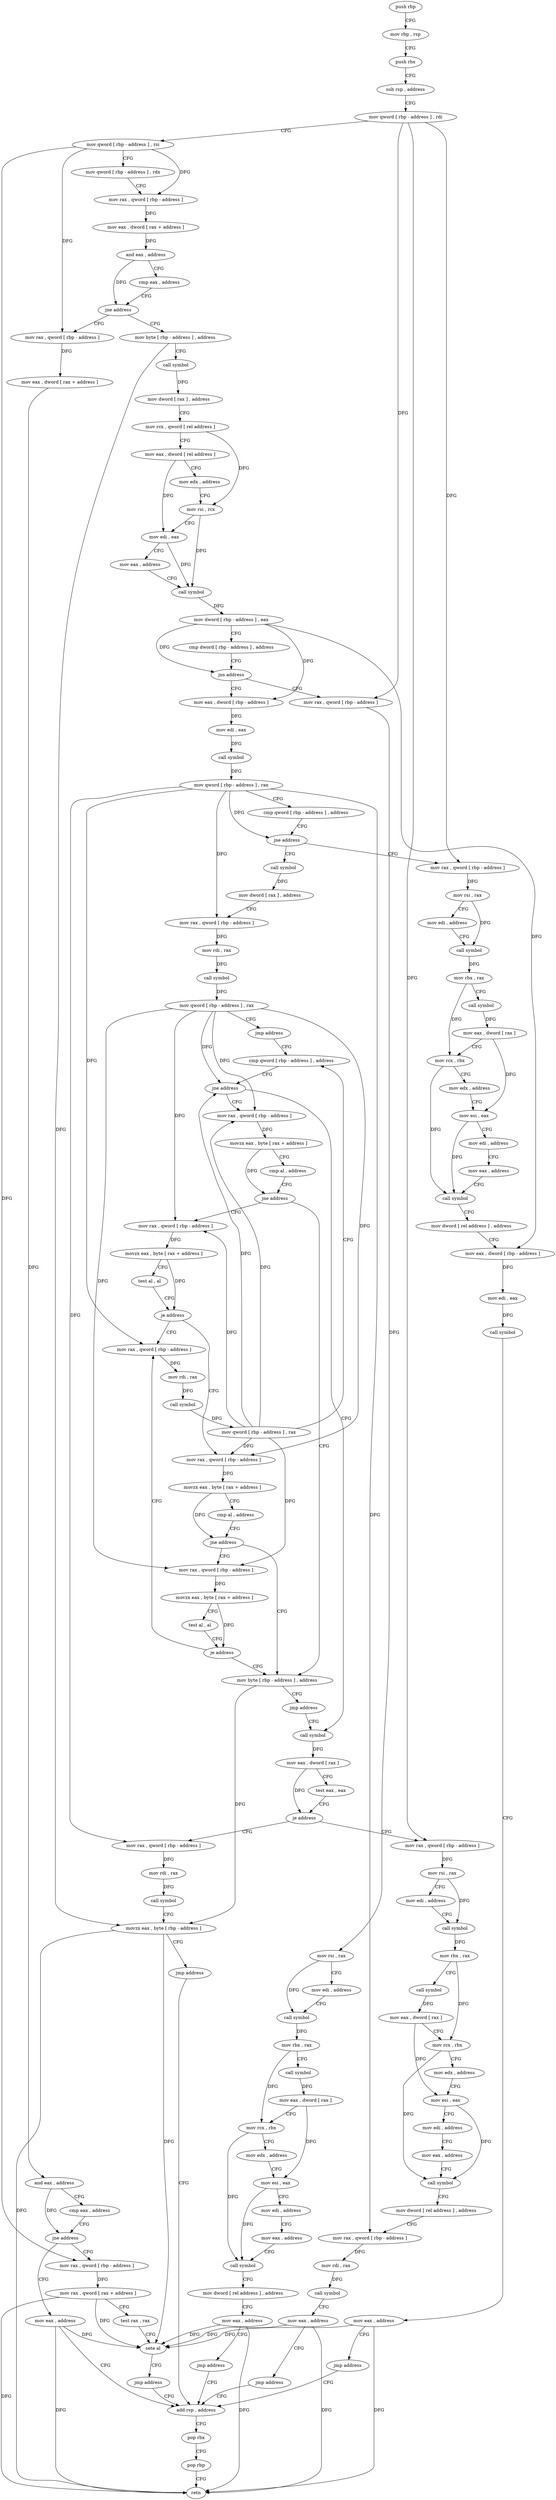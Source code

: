 digraph "func" {
"4215706" [label = "push rbp" ]
"4215707" [label = "mov rbp , rsp" ]
"4215710" [label = "push rbx" ]
"4215711" [label = "sub rsp , address" ]
"4215715" [label = "mov qword [ rbp - address ] , rdi" ]
"4215719" [label = "mov qword [ rbp - address ] , rsi" ]
"4215723" [label = "mov qword [ rbp - address ] , rdx" ]
"4215727" [label = "mov rax , qword [ rbp - address ]" ]
"4215731" [label = "mov eax , dword [ rax + address ]" ]
"4215734" [label = "and eax , address" ]
"4215739" [label = "cmp eax , address" ]
"4215744" [label = "jne address" ]
"4216198" [label = "mov rax , qword [ rbp - address ]" ]
"4215750" [label = "mov byte [ rbp - address ] , address" ]
"4216202" [label = "mov eax , dword [ rax + address ]" ]
"4216205" [label = "and eax , address" ]
"4216210" [label = "cmp eax , address" ]
"4216215" [label = "jne address" ]
"4216233" [label = "mov eax , address" ]
"4216217" [label = "mov rax , qword [ rbp - address ]" ]
"4215754" [label = "call symbol" ]
"4215759" [label = "mov dword [ rax ] , address" ]
"4215765" [label = "mov rcx , qword [ rel address ]" ]
"4215772" [label = "mov eax , dword [ rel address ]" ]
"4215778" [label = "mov edx , address" ]
"4215783" [label = "mov rsi , rcx" ]
"4215786" [label = "mov edi , eax" ]
"4215788" [label = "mov eax , address" ]
"4215793" [label = "call symbol" ]
"4215798" [label = "mov dword [ rbp - address ] , eax" ]
"4215801" [label = "cmp dword [ rbp - address ] , address" ]
"4215805" [label = "jns address" ]
"4215879" [label = "mov eax , dword [ rbp - address ]" ]
"4215807" [label = "mov rax , qword [ rbp - address ]" ]
"4216238" [label = "add rsp , address" ]
"4216221" [label = "mov rax , qword [ rax + address ]" ]
"4216225" [label = "test rax , rax" ]
"4216228" [label = "sete al" ]
"4216231" [label = "jmp address" ]
"4215882" [label = "mov edi , eax" ]
"4215884" [label = "call symbol" ]
"4215889" [label = "mov qword [ rbp - address ] , rax" ]
"4215893" [label = "cmp qword [ rbp - address ] , address" ]
"4215898" [label = "jne address" ]
"4215982" [label = "call symbol" ]
"4215900" [label = "mov rax , qword [ rbp - address ]" ]
"4215811" [label = "mov rsi , rax" ]
"4215814" [label = "mov edi , address" ]
"4215819" [label = "call symbol" ]
"4215824" [label = "mov rbx , rax" ]
"4215827" [label = "call symbol" ]
"4215832" [label = "mov eax , dword [ rax ]" ]
"4215834" [label = "mov rcx , rbx" ]
"4215837" [label = "mov edx , address" ]
"4215842" [label = "mov esi , eax" ]
"4215844" [label = "mov edi , address" ]
"4215849" [label = "mov eax , address" ]
"4215854" [label = "call symbol" ]
"4215859" [label = "mov dword [ rel address ] , address" ]
"4215869" [label = "mov eax , address" ]
"4215874" [label = "jmp address" ]
"4216242" [label = "pop rbx" ]
"4216243" [label = "pop rbp" ]
"4216244" [label = "retn" ]
"4215987" [label = "mov dword [ rax ] , address" ]
"4215993" [label = "mov rax , qword [ rbp - address ]" ]
"4215997" [label = "mov rdi , rax" ]
"4216000" [label = "call symbol" ]
"4216005" [label = "mov qword [ rbp - address ] , rax" ]
"4216009" [label = "jmp address" ]
"4216081" [label = "cmp qword [ rbp - address ] , address" ]
"4215904" [label = "mov rsi , rax" ]
"4215907" [label = "mov edi , address" ]
"4215912" [label = "call symbol" ]
"4215917" [label = "mov rbx , rax" ]
"4215920" [label = "call symbol" ]
"4215925" [label = "mov eax , dword [ rax ]" ]
"4215927" [label = "mov rcx , rbx" ]
"4215930" [label = "mov edx , address" ]
"4215935" [label = "mov esi , eax" ]
"4215937" [label = "mov edi , address" ]
"4215942" [label = "mov eax , address" ]
"4215947" [label = "call symbol" ]
"4215952" [label = "mov dword [ rel address ] , address" ]
"4215962" [label = "mov eax , dword [ rbp - address ]" ]
"4215965" [label = "mov edi , eax" ]
"4215967" [label = "call symbol" ]
"4215972" [label = "mov eax , address" ]
"4215977" [label = "jmp address" ]
"4216086" [label = "jne address" ]
"4216011" [label = "mov rax , qword [ rbp - address ]" ]
"4216088" [label = "call symbol" ]
"4216015" [label = "movzx eax , byte [ rax + address ]" ]
"4216019" [label = "cmp al , address" ]
"4216021" [label = "jne address" ]
"4216059" [label = "mov byte [ rbp - address ] , address" ]
"4216023" [label = "mov rax , qword [ rbp - address ]" ]
"4216093" [label = "mov eax , dword [ rax ]" ]
"4216095" [label = "test eax , eax" ]
"4216097" [label = "je address" ]
"4216180" [label = "mov rax , qword [ rbp - address ]" ]
"4216099" [label = "mov rax , qword [ rbp - address ]" ]
"4216063" [label = "jmp address" ]
"4216027" [label = "movzx eax , byte [ rax + address ]" ]
"4216031" [label = "test al , al" ]
"4216033" [label = "je address" ]
"4216065" [label = "mov rax , qword [ rbp - address ]" ]
"4216035" [label = "mov rax , qword [ rbp - address ]" ]
"4216184" [label = "mov rdi , rax" ]
"4216187" [label = "call symbol" ]
"4216192" [label = "movzx eax , byte [ rbp - address ]" ]
"4216196" [label = "jmp address" ]
"4216103" [label = "mov rsi , rax" ]
"4216106" [label = "mov edi , address" ]
"4216111" [label = "call symbol" ]
"4216116" [label = "mov rbx , rax" ]
"4216119" [label = "call symbol" ]
"4216124" [label = "mov eax , dword [ rax ]" ]
"4216126" [label = "mov rcx , rbx" ]
"4216129" [label = "mov edx , address" ]
"4216134" [label = "mov esi , eax" ]
"4216136" [label = "mov edi , address" ]
"4216141" [label = "mov eax , address" ]
"4216146" [label = "call symbol" ]
"4216151" [label = "mov dword [ rel address ] , address" ]
"4216161" [label = "mov rax , qword [ rbp - address ]" ]
"4216165" [label = "mov rdi , rax" ]
"4216168" [label = "call symbol" ]
"4216173" [label = "mov eax , address" ]
"4216178" [label = "jmp address" ]
"4216069" [label = "mov rdi , rax" ]
"4216072" [label = "call symbol" ]
"4216077" [label = "mov qword [ rbp - address ] , rax" ]
"4216039" [label = "movzx eax , byte [ rax + address ]" ]
"4216043" [label = "cmp al , address" ]
"4216045" [label = "jne address" ]
"4216047" [label = "mov rax , qword [ rbp - address ]" ]
"4216051" [label = "movzx eax , byte [ rax + address ]" ]
"4216055" [label = "test al , al" ]
"4216057" [label = "je address" ]
"4215706" -> "4215707" [ label = "CFG" ]
"4215707" -> "4215710" [ label = "CFG" ]
"4215710" -> "4215711" [ label = "CFG" ]
"4215711" -> "4215715" [ label = "CFG" ]
"4215715" -> "4215719" [ label = "CFG" ]
"4215715" -> "4215807" [ label = "DFG" ]
"4215715" -> "4215900" [ label = "DFG" ]
"4215715" -> "4216099" [ label = "DFG" ]
"4215719" -> "4215723" [ label = "CFG" ]
"4215719" -> "4215727" [ label = "DFG" ]
"4215719" -> "4216198" [ label = "DFG" ]
"4215719" -> "4216217" [ label = "DFG" ]
"4215723" -> "4215727" [ label = "CFG" ]
"4215727" -> "4215731" [ label = "DFG" ]
"4215731" -> "4215734" [ label = "DFG" ]
"4215734" -> "4215739" [ label = "CFG" ]
"4215734" -> "4215744" [ label = "DFG" ]
"4215739" -> "4215744" [ label = "CFG" ]
"4215744" -> "4216198" [ label = "CFG" ]
"4215744" -> "4215750" [ label = "CFG" ]
"4216198" -> "4216202" [ label = "DFG" ]
"4215750" -> "4215754" [ label = "CFG" ]
"4215750" -> "4216192" [ label = "DFG" ]
"4216202" -> "4216205" [ label = "DFG" ]
"4216205" -> "4216210" [ label = "CFG" ]
"4216205" -> "4216215" [ label = "DFG" ]
"4216210" -> "4216215" [ label = "CFG" ]
"4216215" -> "4216233" [ label = "CFG" ]
"4216215" -> "4216217" [ label = "CFG" ]
"4216233" -> "4216238" [ label = "CFG" ]
"4216233" -> "4216228" [ label = "DFG" ]
"4216233" -> "4216244" [ label = "DFG" ]
"4216217" -> "4216221" [ label = "DFG" ]
"4215754" -> "4215759" [ label = "DFG" ]
"4215759" -> "4215765" [ label = "CFG" ]
"4215765" -> "4215772" [ label = "CFG" ]
"4215765" -> "4215783" [ label = "DFG" ]
"4215772" -> "4215778" [ label = "CFG" ]
"4215772" -> "4215786" [ label = "DFG" ]
"4215778" -> "4215783" [ label = "CFG" ]
"4215783" -> "4215786" [ label = "CFG" ]
"4215783" -> "4215793" [ label = "DFG" ]
"4215786" -> "4215788" [ label = "CFG" ]
"4215786" -> "4215793" [ label = "DFG" ]
"4215788" -> "4215793" [ label = "CFG" ]
"4215793" -> "4215798" [ label = "DFG" ]
"4215798" -> "4215801" [ label = "CFG" ]
"4215798" -> "4215805" [ label = "DFG" ]
"4215798" -> "4215879" [ label = "DFG" ]
"4215798" -> "4215962" [ label = "DFG" ]
"4215801" -> "4215805" [ label = "CFG" ]
"4215805" -> "4215879" [ label = "CFG" ]
"4215805" -> "4215807" [ label = "CFG" ]
"4215879" -> "4215882" [ label = "DFG" ]
"4215807" -> "4215811" [ label = "DFG" ]
"4216238" -> "4216242" [ label = "CFG" ]
"4216221" -> "4216225" [ label = "CFG" ]
"4216221" -> "4216228" [ label = "DFG" ]
"4216221" -> "4216244" [ label = "DFG" ]
"4216225" -> "4216228" [ label = "CFG" ]
"4216228" -> "4216231" [ label = "CFG" ]
"4216231" -> "4216238" [ label = "CFG" ]
"4215882" -> "4215884" [ label = "DFG" ]
"4215884" -> "4215889" [ label = "DFG" ]
"4215889" -> "4215893" [ label = "CFG" ]
"4215889" -> "4215898" [ label = "DFG" ]
"4215889" -> "4215993" [ label = "DFG" ]
"4215889" -> "4216180" [ label = "DFG" ]
"4215889" -> "4216161" [ label = "DFG" ]
"4215889" -> "4216065" [ label = "DFG" ]
"4215893" -> "4215898" [ label = "CFG" ]
"4215898" -> "4215982" [ label = "CFG" ]
"4215898" -> "4215900" [ label = "CFG" ]
"4215982" -> "4215987" [ label = "DFG" ]
"4215900" -> "4215904" [ label = "DFG" ]
"4215811" -> "4215814" [ label = "CFG" ]
"4215811" -> "4215819" [ label = "DFG" ]
"4215814" -> "4215819" [ label = "CFG" ]
"4215819" -> "4215824" [ label = "DFG" ]
"4215824" -> "4215827" [ label = "CFG" ]
"4215824" -> "4215834" [ label = "DFG" ]
"4215827" -> "4215832" [ label = "DFG" ]
"4215832" -> "4215834" [ label = "CFG" ]
"4215832" -> "4215842" [ label = "DFG" ]
"4215834" -> "4215837" [ label = "CFG" ]
"4215834" -> "4215854" [ label = "DFG" ]
"4215837" -> "4215842" [ label = "CFG" ]
"4215842" -> "4215844" [ label = "CFG" ]
"4215842" -> "4215854" [ label = "DFG" ]
"4215844" -> "4215849" [ label = "CFG" ]
"4215849" -> "4215854" [ label = "CFG" ]
"4215854" -> "4215859" [ label = "CFG" ]
"4215859" -> "4215869" [ label = "CFG" ]
"4215869" -> "4215874" [ label = "CFG" ]
"4215869" -> "4216228" [ label = "DFG" ]
"4215869" -> "4216244" [ label = "DFG" ]
"4215874" -> "4216238" [ label = "CFG" ]
"4216242" -> "4216243" [ label = "CFG" ]
"4216243" -> "4216244" [ label = "CFG" ]
"4215987" -> "4215993" [ label = "CFG" ]
"4215993" -> "4215997" [ label = "DFG" ]
"4215997" -> "4216000" [ label = "DFG" ]
"4216000" -> "4216005" [ label = "DFG" ]
"4216005" -> "4216009" [ label = "CFG" ]
"4216005" -> "4216086" [ label = "DFG" ]
"4216005" -> "4216011" [ label = "DFG" ]
"4216005" -> "4216023" [ label = "DFG" ]
"4216005" -> "4216035" [ label = "DFG" ]
"4216005" -> "4216047" [ label = "DFG" ]
"4216009" -> "4216081" [ label = "CFG" ]
"4216081" -> "4216086" [ label = "CFG" ]
"4215904" -> "4215907" [ label = "CFG" ]
"4215904" -> "4215912" [ label = "DFG" ]
"4215907" -> "4215912" [ label = "CFG" ]
"4215912" -> "4215917" [ label = "DFG" ]
"4215917" -> "4215920" [ label = "CFG" ]
"4215917" -> "4215927" [ label = "DFG" ]
"4215920" -> "4215925" [ label = "DFG" ]
"4215925" -> "4215927" [ label = "CFG" ]
"4215925" -> "4215935" [ label = "DFG" ]
"4215927" -> "4215930" [ label = "CFG" ]
"4215927" -> "4215947" [ label = "DFG" ]
"4215930" -> "4215935" [ label = "CFG" ]
"4215935" -> "4215937" [ label = "CFG" ]
"4215935" -> "4215947" [ label = "DFG" ]
"4215937" -> "4215942" [ label = "CFG" ]
"4215942" -> "4215947" [ label = "CFG" ]
"4215947" -> "4215952" [ label = "CFG" ]
"4215952" -> "4215962" [ label = "CFG" ]
"4215962" -> "4215965" [ label = "DFG" ]
"4215965" -> "4215967" [ label = "DFG" ]
"4215967" -> "4215972" [ label = "CFG" ]
"4215972" -> "4215977" [ label = "CFG" ]
"4215972" -> "4216228" [ label = "DFG" ]
"4215972" -> "4216244" [ label = "DFG" ]
"4215977" -> "4216238" [ label = "CFG" ]
"4216086" -> "4216011" [ label = "CFG" ]
"4216086" -> "4216088" [ label = "CFG" ]
"4216011" -> "4216015" [ label = "DFG" ]
"4216088" -> "4216093" [ label = "DFG" ]
"4216015" -> "4216019" [ label = "CFG" ]
"4216015" -> "4216021" [ label = "DFG" ]
"4216019" -> "4216021" [ label = "CFG" ]
"4216021" -> "4216059" [ label = "CFG" ]
"4216021" -> "4216023" [ label = "CFG" ]
"4216059" -> "4216063" [ label = "CFG" ]
"4216059" -> "4216192" [ label = "DFG" ]
"4216023" -> "4216027" [ label = "DFG" ]
"4216093" -> "4216095" [ label = "CFG" ]
"4216093" -> "4216097" [ label = "DFG" ]
"4216095" -> "4216097" [ label = "CFG" ]
"4216097" -> "4216180" [ label = "CFG" ]
"4216097" -> "4216099" [ label = "CFG" ]
"4216180" -> "4216184" [ label = "DFG" ]
"4216099" -> "4216103" [ label = "DFG" ]
"4216063" -> "4216088" [ label = "CFG" ]
"4216027" -> "4216031" [ label = "CFG" ]
"4216027" -> "4216033" [ label = "DFG" ]
"4216031" -> "4216033" [ label = "CFG" ]
"4216033" -> "4216065" [ label = "CFG" ]
"4216033" -> "4216035" [ label = "CFG" ]
"4216065" -> "4216069" [ label = "DFG" ]
"4216035" -> "4216039" [ label = "DFG" ]
"4216184" -> "4216187" [ label = "DFG" ]
"4216187" -> "4216192" [ label = "CFG" ]
"4216192" -> "4216196" [ label = "CFG" ]
"4216192" -> "4216228" [ label = "DFG" ]
"4216192" -> "4216244" [ label = "DFG" ]
"4216196" -> "4216238" [ label = "CFG" ]
"4216103" -> "4216106" [ label = "CFG" ]
"4216103" -> "4216111" [ label = "DFG" ]
"4216106" -> "4216111" [ label = "CFG" ]
"4216111" -> "4216116" [ label = "DFG" ]
"4216116" -> "4216119" [ label = "CFG" ]
"4216116" -> "4216126" [ label = "DFG" ]
"4216119" -> "4216124" [ label = "DFG" ]
"4216124" -> "4216126" [ label = "CFG" ]
"4216124" -> "4216134" [ label = "DFG" ]
"4216126" -> "4216129" [ label = "CFG" ]
"4216126" -> "4216146" [ label = "DFG" ]
"4216129" -> "4216134" [ label = "CFG" ]
"4216134" -> "4216136" [ label = "CFG" ]
"4216134" -> "4216146" [ label = "DFG" ]
"4216136" -> "4216141" [ label = "CFG" ]
"4216141" -> "4216146" [ label = "CFG" ]
"4216146" -> "4216151" [ label = "CFG" ]
"4216151" -> "4216161" [ label = "CFG" ]
"4216161" -> "4216165" [ label = "DFG" ]
"4216165" -> "4216168" [ label = "DFG" ]
"4216168" -> "4216173" [ label = "CFG" ]
"4216173" -> "4216178" [ label = "CFG" ]
"4216173" -> "4216228" [ label = "DFG" ]
"4216173" -> "4216244" [ label = "DFG" ]
"4216178" -> "4216238" [ label = "CFG" ]
"4216069" -> "4216072" [ label = "DFG" ]
"4216072" -> "4216077" [ label = "DFG" ]
"4216077" -> "4216081" [ label = "CFG" ]
"4216077" -> "4216086" [ label = "DFG" ]
"4216077" -> "4216011" [ label = "DFG" ]
"4216077" -> "4216023" [ label = "DFG" ]
"4216077" -> "4216035" [ label = "DFG" ]
"4216077" -> "4216047" [ label = "DFG" ]
"4216039" -> "4216043" [ label = "CFG" ]
"4216039" -> "4216045" [ label = "DFG" ]
"4216043" -> "4216045" [ label = "CFG" ]
"4216045" -> "4216059" [ label = "CFG" ]
"4216045" -> "4216047" [ label = "CFG" ]
"4216047" -> "4216051" [ label = "DFG" ]
"4216051" -> "4216055" [ label = "CFG" ]
"4216051" -> "4216057" [ label = "DFG" ]
"4216055" -> "4216057" [ label = "CFG" ]
"4216057" -> "4216065" [ label = "CFG" ]
"4216057" -> "4216059" [ label = "CFG" ]
}
